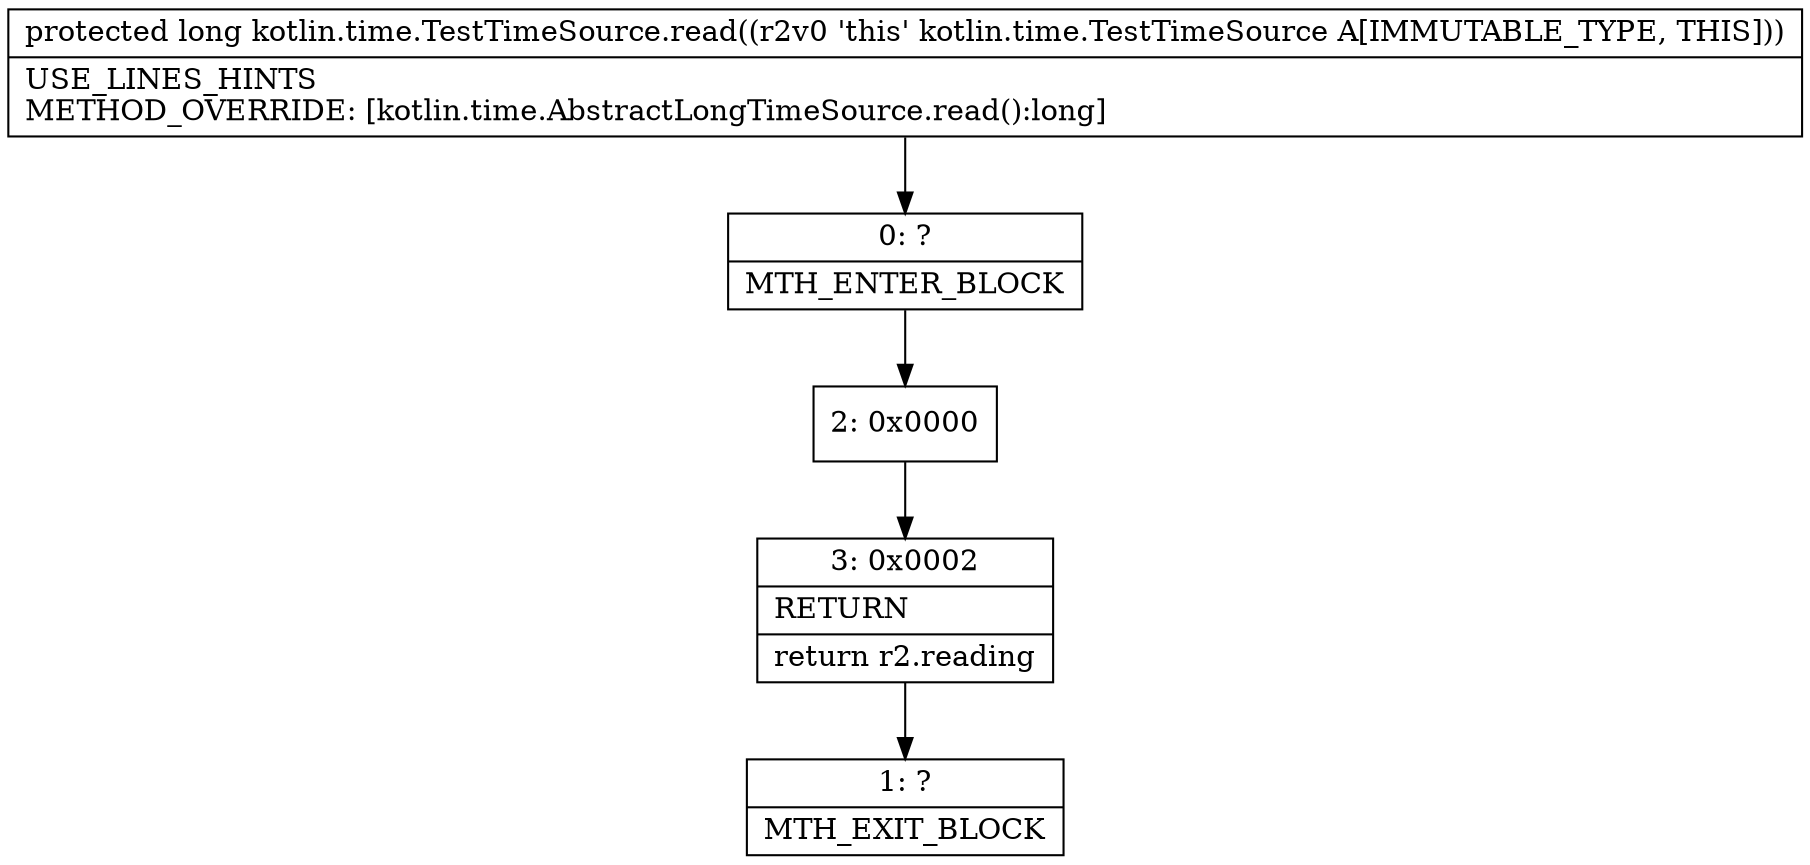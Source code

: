digraph "CFG forkotlin.time.TestTimeSource.read()J" {
Node_0 [shape=record,label="{0\:\ ?|MTH_ENTER_BLOCK\l}"];
Node_2 [shape=record,label="{2\:\ 0x0000}"];
Node_3 [shape=record,label="{3\:\ 0x0002|RETURN\l|return r2.reading\l}"];
Node_1 [shape=record,label="{1\:\ ?|MTH_EXIT_BLOCK\l}"];
MethodNode[shape=record,label="{protected long kotlin.time.TestTimeSource.read((r2v0 'this' kotlin.time.TestTimeSource A[IMMUTABLE_TYPE, THIS]))  | USE_LINES_HINTS\lMETHOD_OVERRIDE: [kotlin.time.AbstractLongTimeSource.read():long]\l}"];
MethodNode -> Node_0;Node_0 -> Node_2;
Node_2 -> Node_3;
Node_3 -> Node_1;
}

